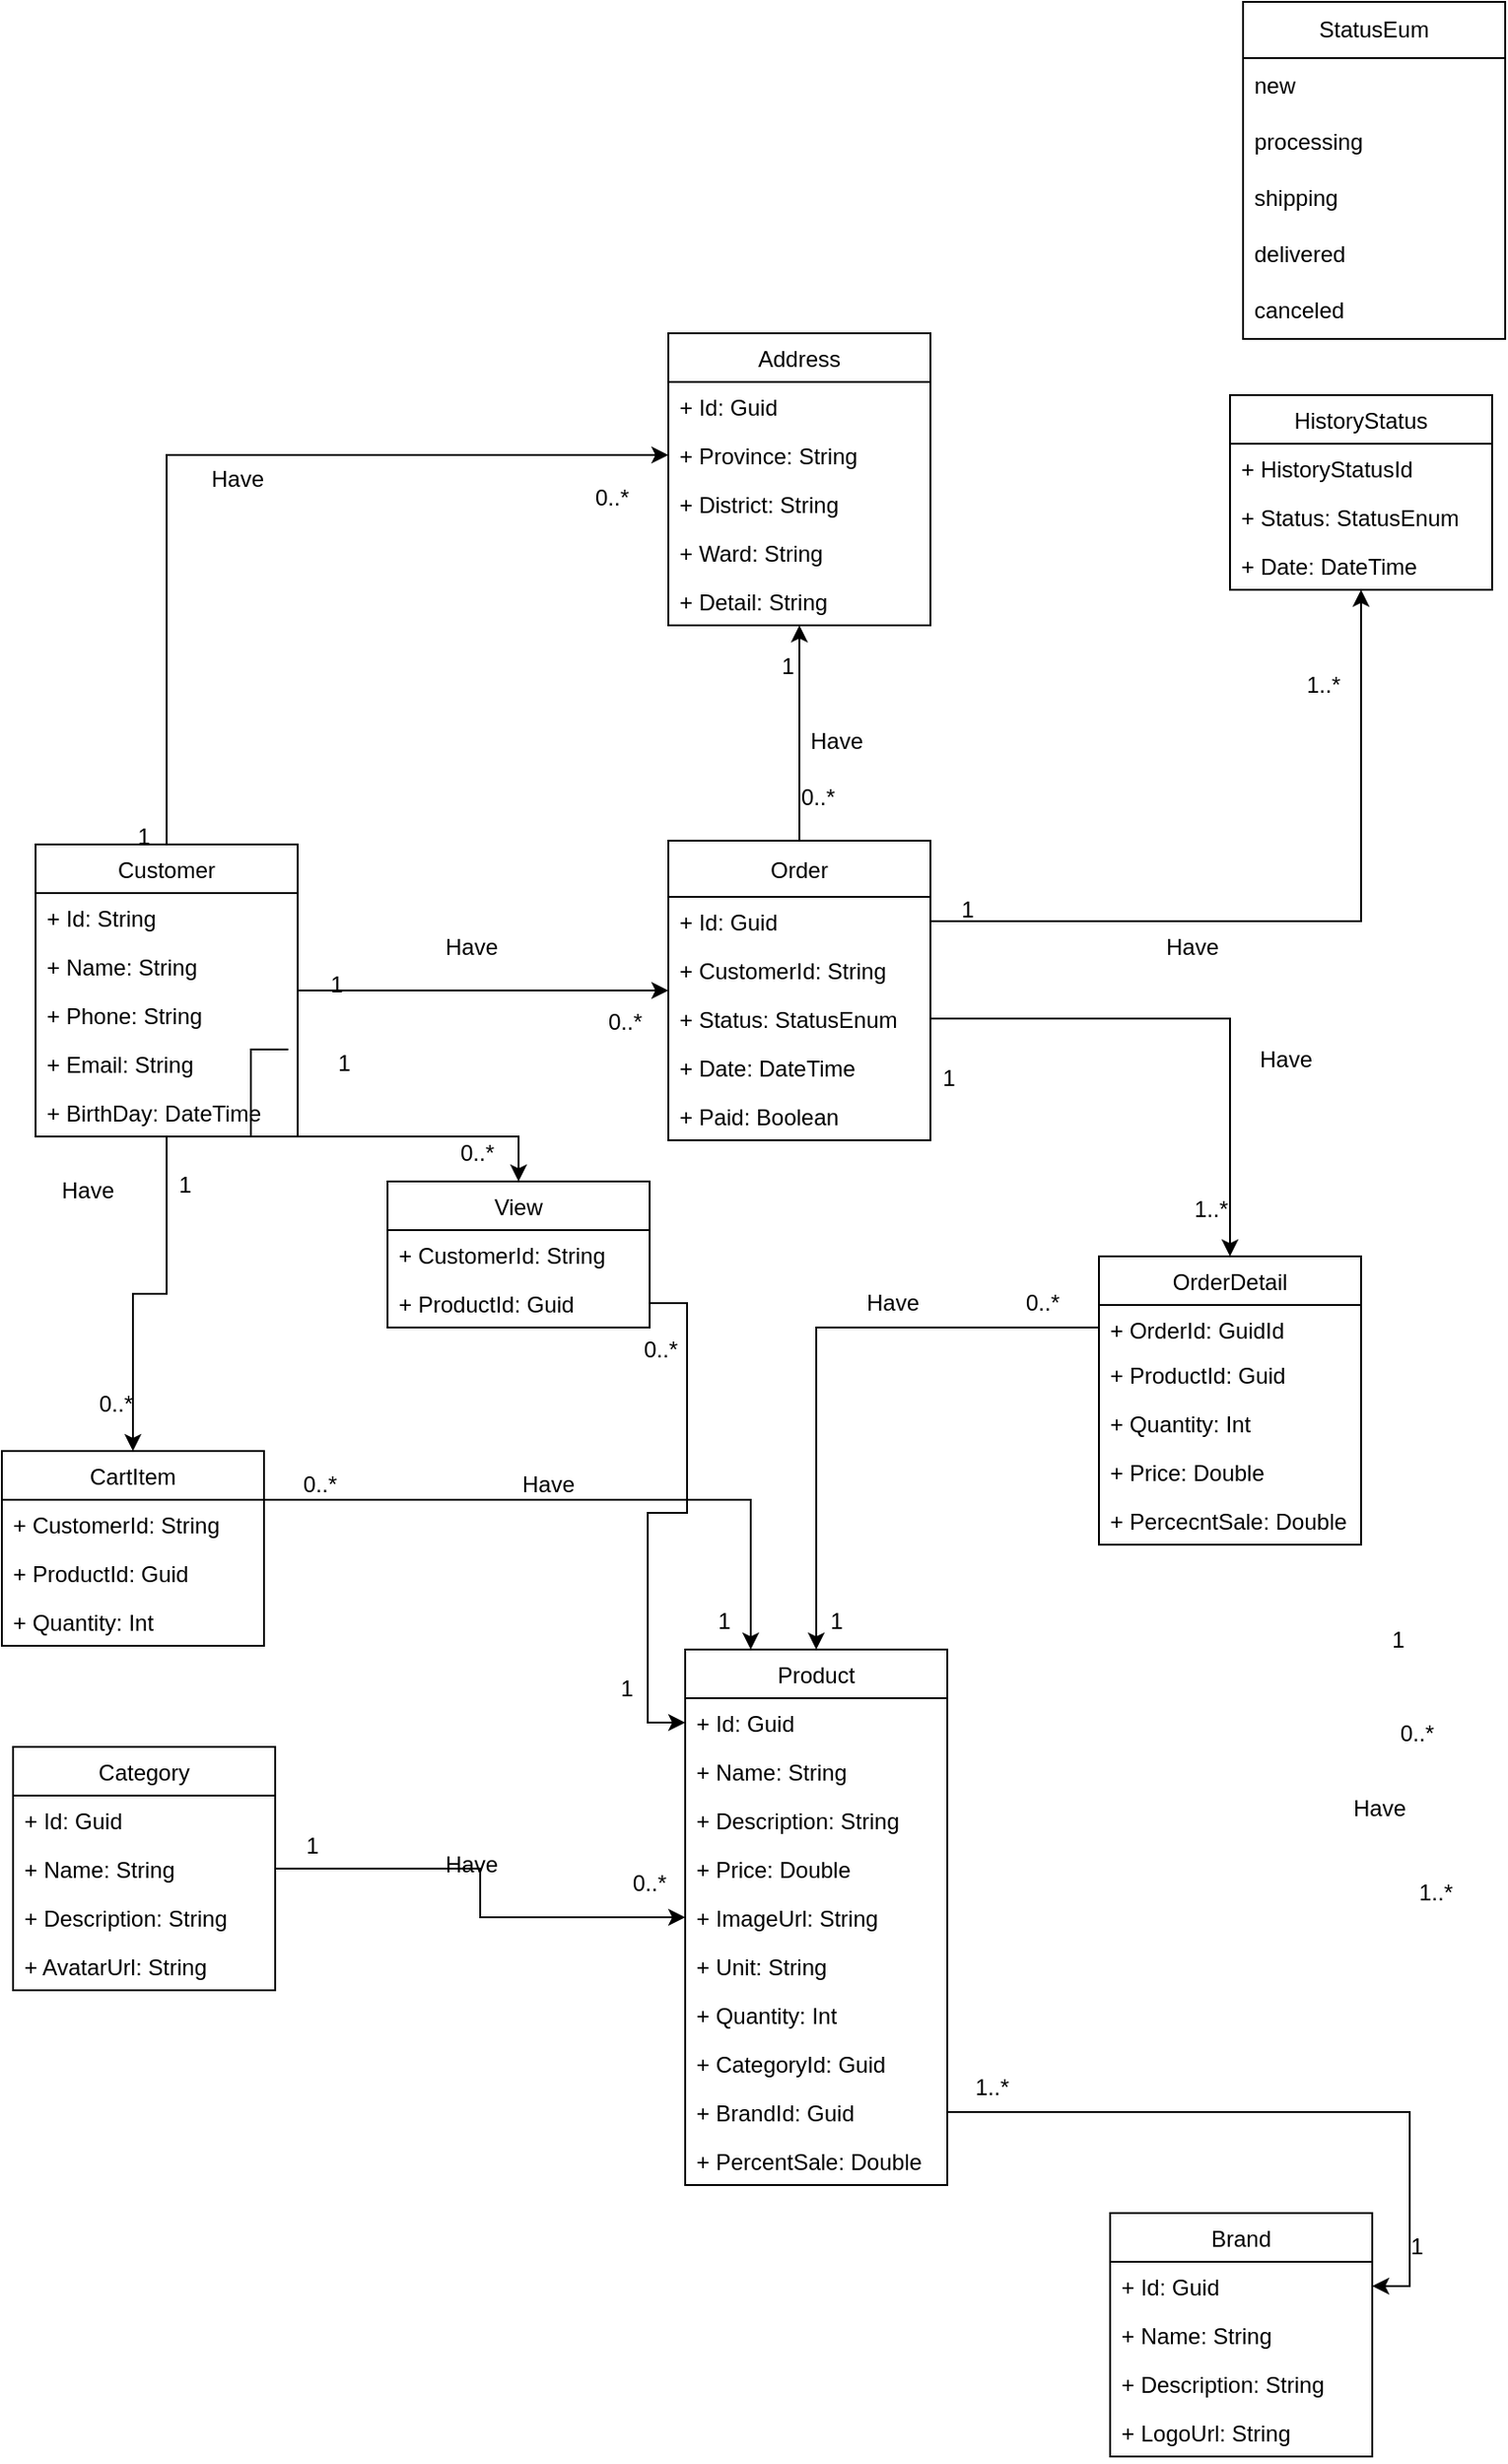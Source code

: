 <mxfile version="21.0.2" type="device"><diagram id="C5RBs43oDa-KdzZeNtuy" name="Page-1"><mxGraphModel dx="1290" dy="1718" grid="0" gridSize="10" guides="1" tooltips="1" connect="1" arrows="1" fold="1" page="1" pageScale="1" pageWidth="827" pageHeight="1169" math="0" shadow="0"><root><mxCell id="WIyWlLk6GJQsqaUBKTNV-0"/><mxCell id="WIyWlLk6GJQsqaUBKTNV-1" parent="WIyWlLk6GJQsqaUBKTNV-0"/><mxCell id="mDzmJwolwOswNW1QWuej-16" value="Category" style="swimlane;fontStyle=0;childLayout=stackLayout;horizontal=1;startSize=26;fillColor=none;horizontalStack=0;resizeParent=1;resizeParentMax=0;resizeLast=0;collapsible=1;marginBottom=0;" parent="WIyWlLk6GJQsqaUBKTNV-1" vertex="1"><mxGeometry x="30" y="522" width="140" height="130" as="geometry"/></mxCell><mxCell id="mDzmJwolwOswNW1QWuej-17" value="+ Id: Guid" style="text;strokeColor=none;fillColor=none;align=left;verticalAlign=top;spacingLeft=4;spacingRight=4;overflow=hidden;rotatable=0;points=[[0,0.5],[1,0.5]];portConstraint=eastwest;" parent="mDzmJwolwOswNW1QWuej-16" vertex="1"><mxGeometry y="26" width="140" height="26" as="geometry"/></mxCell><mxCell id="mDzmJwolwOswNW1QWuej-18" value="+ Name: String" style="text;strokeColor=none;fillColor=none;align=left;verticalAlign=top;spacingLeft=4;spacingRight=4;overflow=hidden;rotatable=0;points=[[0,0.5],[1,0.5]];portConstraint=eastwest;" parent="mDzmJwolwOswNW1QWuej-16" vertex="1"><mxGeometry y="52" width="140" height="26" as="geometry"/></mxCell><mxCell id="mDzmJwolwOswNW1QWuej-19" value="+ Description: String" style="text;strokeColor=none;fillColor=none;align=left;verticalAlign=top;spacingLeft=4;spacingRight=4;overflow=hidden;rotatable=0;points=[[0,0.5],[1,0.5]];portConstraint=eastwest;" parent="mDzmJwolwOswNW1QWuej-16" vertex="1"><mxGeometry y="78" width="140" height="26" as="geometry"/></mxCell><mxCell id="mDzmJwolwOswNW1QWuej-20" value="+ AvatarUrl: String" style="text;strokeColor=none;fillColor=none;align=left;verticalAlign=top;spacingLeft=4;spacingRight=4;overflow=hidden;rotatable=0;points=[[0,0.5],[1,0.5]];portConstraint=eastwest;" parent="mDzmJwolwOswNW1QWuej-16" vertex="1"><mxGeometry y="104" width="140" height="26" as="geometry"/></mxCell><mxCell id="mDzmJwolwOswNW1QWuej-94" style="edgeStyle=orthogonalEdgeStyle;rounded=0;orthogonalLoop=1;jettySize=auto;html=1;exitX=1;exitY=0.25;exitDx=0;exitDy=0;entryX=0.25;entryY=0;entryDx=0;entryDy=0;" parent="WIyWlLk6GJQsqaUBKTNV-1" source="mDzmJwolwOswNW1QWuej-21" target="mDzmJwolwOswNW1QWuej-0" edge="1"><mxGeometry relative="1" as="geometry"/></mxCell><mxCell id="mDzmJwolwOswNW1QWuej-21" value="CartItem" style="swimlane;fontStyle=0;childLayout=stackLayout;horizontal=1;startSize=26;fillColor=none;horizontalStack=0;resizeParent=1;resizeParentMax=0;resizeLast=0;collapsible=1;marginBottom=0;" parent="WIyWlLk6GJQsqaUBKTNV-1" vertex="1"><mxGeometry x="24" y="364" width="140" height="104" as="geometry"/></mxCell><mxCell id="mDzmJwolwOswNW1QWuej-23" value="+ CustomerId: String" style="text;strokeColor=none;fillColor=none;align=left;verticalAlign=top;spacingLeft=4;spacingRight=4;overflow=hidden;rotatable=0;points=[[0,0.5],[1,0.5]];portConstraint=eastwest;" parent="mDzmJwolwOswNW1QWuej-21" vertex="1"><mxGeometry y="26" width="140" height="26" as="geometry"/></mxCell><mxCell id="mDzmJwolwOswNW1QWuej-24" value="+ ProductId: Guid" style="text;strokeColor=none;fillColor=none;align=left;verticalAlign=top;spacingLeft=4;spacingRight=4;overflow=hidden;rotatable=0;points=[[0,0.5],[1,0.5]];portConstraint=eastwest;" parent="mDzmJwolwOswNW1QWuej-21" vertex="1"><mxGeometry y="52" width="140" height="26" as="geometry"/></mxCell><mxCell id="mDzmJwolwOswNW1QWuej-25" value="+ Quantity: Int" style="text;strokeColor=none;fillColor=none;align=left;verticalAlign=top;spacingLeft=4;spacingRight=4;overflow=hidden;rotatable=0;points=[[0,0.5],[1,0.5]];portConstraint=eastwest;" parent="mDzmJwolwOswNW1QWuej-21" vertex="1"><mxGeometry y="78" width="140" height="26" as="geometry"/></mxCell><mxCell id="mDzmJwolwOswNW1QWuej-26" value="Address" style="swimlane;fontStyle=0;childLayout=stackLayout;horizontal=1;startSize=26;fillColor=none;horizontalStack=0;resizeParent=1;resizeParentMax=0;resizeLast=0;collapsible=1;marginBottom=0;" parent="WIyWlLk6GJQsqaUBKTNV-1" vertex="1"><mxGeometry x="380" y="-233" width="140" height="156" as="geometry"/></mxCell><mxCell id="mDzmJwolwOswNW1QWuej-27" value="+ Id: Guid" style="text;strokeColor=none;fillColor=none;align=left;verticalAlign=top;spacingLeft=4;spacingRight=4;overflow=hidden;rotatable=0;points=[[0,0.5],[1,0.5]];portConstraint=eastwest;" parent="mDzmJwolwOswNW1QWuej-26" vertex="1"><mxGeometry y="26" width="140" height="26" as="geometry"/></mxCell><mxCell id="mDzmJwolwOswNW1QWuej-28" value="+ Province: String" style="text;strokeColor=none;fillColor=none;align=left;verticalAlign=top;spacingLeft=4;spacingRight=4;overflow=hidden;rotatable=0;points=[[0,0.5],[1,0.5]];portConstraint=eastwest;" parent="mDzmJwolwOswNW1QWuej-26" vertex="1"><mxGeometry y="52" width="140" height="26" as="geometry"/></mxCell><mxCell id="mDzmJwolwOswNW1QWuej-29" value="+ District: String" style="text;strokeColor=none;fillColor=none;align=left;verticalAlign=top;spacingLeft=4;spacingRight=4;overflow=hidden;rotatable=0;points=[[0,0.5],[1,0.5]];portConstraint=eastwest;" parent="mDzmJwolwOswNW1QWuej-26" vertex="1"><mxGeometry y="78" width="140" height="26" as="geometry"/></mxCell><mxCell id="mDzmJwolwOswNW1QWuej-30" value="+ Ward: String" style="text;strokeColor=none;fillColor=none;align=left;verticalAlign=top;spacingLeft=4;spacingRight=4;overflow=hidden;rotatable=0;points=[[0,0.5],[1,0.5]];portConstraint=eastwest;" parent="mDzmJwolwOswNW1QWuej-26" vertex="1"><mxGeometry y="104" width="140" height="26" as="geometry"/></mxCell><mxCell id="k-5oP7KKYX7GasBhULWU-1" value="+ Detail: String" style="text;strokeColor=none;fillColor=none;align=left;verticalAlign=top;spacingLeft=4;spacingRight=4;overflow=hidden;rotatable=0;points=[[0,0.5],[1,0.5]];portConstraint=eastwest;" parent="mDzmJwolwOswNW1QWuej-26" vertex="1"><mxGeometry y="130" width="140" height="26" as="geometry"/></mxCell><mxCell id="mDzmJwolwOswNW1QWuej-96" style="edgeStyle=orthogonalEdgeStyle;rounded=0;orthogonalLoop=1;jettySize=auto;html=1;exitX=0.5;exitY=0;exitDx=0;exitDy=0;" parent="WIyWlLk6GJQsqaUBKTNV-1" source="mDzmJwolwOswNW1QWuej-36" target="mDzmJwolwOswNW1QWuej-26" edge="1"><mxGeometry relative="1" as="geometry"/></mxCell><mxCell id="mDzmJwolwOswNW1QWuej-36" value="Order" style="swimlane;fontStyle=0;childLayout=stackLayout;horizontal=1;startSize=30;fillColor=none;horizontalStack=0;resizeParent=1;resizeParentMax=0;resizeLast=0;collapsible=1;marginBottom=0;" parent="WIyWlLk6GJQsqaUBKTNV-1" vertex="1"><mxGeometry x="380" y="38" width="140" height="160" as="geometry"/></mxCell><mxCell id="mDzmJwolwOswNW1QWuej-37" value="+ Id: Guid" style="text;strokeColor=none;fillColor=none;align=left;verticalAlign=top;spacingLeft=4;spacingRight=4;overflow=hidden;rotatable=0;points=[[0,0.5],[1,0.5]];portConstraint=eastwest;" parent="mDzmJwolwOswNW1QWuej-36" vertex="1"><mxGeometry y="30" width="140" height="26" as="geometry"/></mxCell><mxCell id="mDzmJwolwOswNW1QWuej-38" value="+ CustomerId: String" style="text;strokeColor=none;fillColor=none;align=left;verticalAlign=top;spacingLeft=4;spacingRight=4;overflow=hidden;rotatable=0;points=[[0,0.5],[1,0.5]];portConstraint=eastwest;" parent="mDzmJwolwOswNW1QWuej-36" vertex="1"><mxGeometry y="56" width="140" height="26" as="geometry"/></mxCell><mxCell id="mDzmJwolwOswNW1QWuej-39" value="+ Status: StatusEnum" style="text;strokeColor=none;fillColor=none;align=left;verticalAlign=top;spacingLeft=4;spacingRight=4;overflow=hidden;rotatable=0;points=[[0,0.5],[1,0.5]];portConstraint=eastwest;" parent="mDzmJwolwOswNW1QWuej-36" vertex="1"><mxGeometry y="82" width="140" height="26" as="geometry"/></mxCell><mxCell id="mDzmJwolwOswNW1QWuej-40" value="+ Date: DateTime" style="text;strokeColor=none;fillColor=none;align=left;verticalAlign=top;spacingLeft=4;spacingRight=4;overflow=hidden;rotatable=0;points=[[0,0.5],[1,0.5]];portConstraint=eastwest;" parent="mDzmJwolwOswNW1QWuej-36" vertex="1"><mxGeometry y="108" width="140" height="26" as="geometry"/></mxCell><mxCell id="k-5oP7KKYX7GasBhULWU-15" value="+ Paid: Boolean" style="text;strokeColor=none;fillColor=none;align=left;verticalAlign=top;spacingLeft=4;spacingRight=4;overflow=hidden;rotatable=0;points=[[0,0.5],[1,0.5]];portConstraint=eastwest;" parent="mDzmJwolwOswNW1QWuej-36" vertex="1"><mxGeometry y="134" width="140" height="26" as="geometry"/></mxCell><mxCell id="mDzmJwolwOswNW1QWuej-41" value="OrderDetail" style="swimlane;fontStyle=0;childLayout=stackLayout;horizontal=1;startSize=26;fillColor=none;horizontalStack=0;resizeParent=1;resizeParentMax=0;resizeLast=0;collapsible=1;marginBottom=0;" parent="WIyWlLk6GJQsqaUBKTNV-1" vertex="1"><mxGeometry x="610" y="260" width="140" height="154" as="geometry"/></mxCell><mxCell id="mDzmJwolwOswNW1QWuej-42" value="+ OrderId: GuidId" style="text;strokeColor=none;fillColor=none;align=left;verticalAlign=top;spacingLeft=4;spacingRight=4;overflow=hidden;rotatable=0;points=[[0,0.5],[1,0.5]];portConstraint=eastwest;" parent="mDzmJwolwOswNW1QWuej-41" vertex="1"><mxGeometry y="26" width="140" height="24" as="geometry"/></mxCell><mxCell id="mDzmJwolwOswNW1QWuej-43" value="+ ProductId: Guid" style="text;strokeColor=none;fillColor=none;align=left;verticalAlign=top;spacingLeft=4;spacingRight=4;overflow=hidden;rotatable=0;points=[[0,0.5],[1,0.5]];portConstraint=eastwest;" parent="mDzmJwolwOswNW1QWuej-41" vertex="1"><mxGeometry y="50" width="140" height="26" as="geometry"/></mxCell><mxCell id="mDzmJwolwOswNW1QWuej-44" value="+ Quantity: Int" style="text;strokeColor=none;fillColor=none;align=left;verticalAlign=top;spacingLeft=4;spacingRight=4;overflow=hidden;rotatable=0;points=[[0,0.5],[1,0.5]];portConstraint=eastwest;" parent="mDzmJwolwOswNW1QWuej-41" vertex="1"><mxGeometry y="76" width="140" height="26" as="geometry"/></mxCell><mxCell id="mDzmJwolwOswNW1QWuej-45" value="+ Price: Double" style="text;strokeColor=none;fillColor=none;align=left;verticalAlign=top;spacingLeft=4;spacingRight=4;overflow=hidden;rotatable=0;points=[[0,0.5],[1,0.5]];portConstraint=eastwest;" parent="mDzmJwolwOswNW1QWuej-41" vertex="1"><mxGeometry y="102" width="140" height="26" as="geometry"/></mxCell><mxCell id="qrwldXHXab-Jfri_0_U7-14" value="+ PercecntSale: Double" style="text;strokeColor=none;fillColor=none;align=left;verticalAlign=top;spacingLeft=4;spacingRight=4;overflow=hidden;rotatable=0;points=[[0,0.5],[1,0.5]];portConstraint=eastwest;" parent="mDzmJwolwOswNW1QWuej-41" vertex="1"><mxGeometry y="128" width="140" height="26" as="geometry"/></mxCell><mxCell id="mDzmJwolwOswNW1QWuej-46" value="HistoryStatus" style="swimlane;fontStyle=0;childLayout=stackLayout;horizontal=1;startSize=26;fillColor=none;horizontalStack=0;resizeParent=1;resizeParentMax=0;resizeLast=0;collapsible=1;marginBottom=0;" parent="WIyWlLk6GJQsqaUBKTNV-1" vertex="1"><mxGeometry x="680" y="-200" width="140" height="104" as="geometry"/></mxCell><mxCell id="mDzmJwolwOswNW1QWuej-47" value="+ HistoryStatusId" style="text;strokeColor=none;fillColor=none;align=left;verticalAlign=top;spacingLeft=4;spacingRight=4;overflow=hidden;rotatable=0;points=[[0,0.5],[1,0.5]];portConstraint=eastwest;" parent="mDzmJwolwOswNW1QWuej-46" vertex="1"><mxGeometry y="26" width="140" height="26" as="geometry"/></mxCell><mxCell id="mDzmJwolwOswNW1QWuej-48" value="+ Status: StatusEnum" style="text;strokeColor=none;fillColor=none;align=left;verticalAlign=top;spacingLeft=4;spacingRight=4;overflow=hidden;rotatable=0;points=[[0,0.5],[1,0.5]];portConstraint=eastwest;" parent="mDzmJwolwOswNW1QWuej-46" vertex="1"><mxGeometry y="52" width="140" height="26" as="geometry"/></mxCell><mxCell id="mDzmJwolwOswNW1QWuej-49" value="+ Date: DateTime" style="text;strokeColor=none;fillColor=none;align=left;verticalAlign=top;spacingLeft=4;spacingRight=4;overflow=hidden;rotatable=0;points=[[0,0.5],[1,0.5]];portConstraint=eastwest;" parent="mDzmJwolwOswNW1QWuej-46" vertex="1"><mxGeometry y="78" width="140" height="26" as="geometry"/></mxCell><mxCell id="mDzmJwolwOswNW1QWuej-61" value="0..*" style="text;html=1;strokeColor=none;fillColor=none;align=center;verticalAlign=middle;whiteSpace=wrap;rounded=0;" parent="WIyWlLk6GJQsqaUBKTNV-1" vertex="1"><mxGeometry x="164" y="367" width="60" height="30" as="geometry"/></mxCell><mxCell id="mDzmJwolwOswNW1QWuej-62" value="1..*" style="text;html=1;strokeColor=none;fillColor=none;align=center;verticalAlign=middle;whiteSpace=wrap;rounded=0;" parent="WIyWlLk6GJQsqaUBKTNV-1" vertex="1"><mxGeometry x="760" y="585" width="60" height="30" as="geometry"/></mxCell><mxCell id="mDzmJwolwOswNW1QWuej-65" value="" style="group" parent="WIyWlLk6GJQsqaUBKTNV-1" vertex="1" connectable="0"><mxGeometry x="170" y="100" width="220" height="50" as="geometry"/></mxCell><mxCell id="mDzmJwolwOswNW1QWuej-63" value="1" style="text;html=1;strokeColor=none;fillColor=none;align=center;verticalAlign=middle;whiteSpace=wrap;rounded=0;" parent="mDzmJwolwOswNW1QWuej-65" vertex="1"><mxGeometry width="66" height="30" as="geometry"/></mxCell><mxCell id="mDzmJwolwOswNW1QWuej-64" value="0..*" style="text;html=1;strokeColor=none;fillColor=none;align=center;verticalAlign=middle;whiteSpace=wrap;rounded=0;" parent="mDzmJwolwOswNW1QWuej-65" vertex="1"><mxGeometry x="154" y="20" width="66" height="30" as="geometry"/></mxCell><mxCell id="mDzmJwolwOswNW1QWuej-80" value="" style="group" parent="WIyWlLk6GJQsqaUBKTNV-1" vertex="1" connectable="0"><mxGeometry x="500" y="150" width="200" height="100" as="geometry"/></mxCell><mxCell id="mDzmJwolwOswNW1QWuej-78" value="" style="group" parent="mDzmJwolwOswNW1QWuej-80" vertex="1" connectable="0"><mxGeometry x="140" y="70" width="60" height="30" as="geometry"/></mxCell><mxCell id="mDzmJwolwOswNW1QWuej-77" value="1..*" style="text;html=1;strokeColor=none;fillColor=none;align=center;verticalAlign=middle;whiteSpace=wrap;rounded=0;" parent="mDzmJwolwOswNW1QWuej-78" vertex="1"><mxGeometry width="60" height="30" as="geometry"/></mxCell><mxCell id="mDzmJwolwOswNW1QWuej-76" style="edgeStyle=orthogonalEdgeStyle;rounded=0;orthogonalLoop=1;jettySize=auto;html=1;exitX=1;exitY=0.5;exitDx=0;exitDy=0;" parent="mDzmJwolwOswNW1QWuej-80" source="mDzmJwolwOswNW1QWuej-39" target="mDzmJwolwOswNW1QWuej-41" edge="1"><mxGeometry relative="1" as="geometry"/></mxCell><mxCell id="mDzmJwolwOswNW1QWuej-79" value="1" style="text;html=1;strokeColor=none;fillColor=none;align=center;verticalAlign=middle;whiteSpace=wrap;rounded=0;" parent="mDzmJwolwOswNW1QWuej-80" vertex="1"><mxGeometry width="60" height="30" as="geometry"/></mxCell><mxCell id="mDzmJwolwOswNW1QWuej-84" value="" style="group" parent="WIyWlLk6GJQsqaUBKTNV-1" vertex="1" connectable="0"><mxGeometry x="48" y="199" width="111" height="163" as="geometry"/></mxCell><mxCell id="mDzmJwolwOswNW1QWuej-82" value="1" style="text;html=1;strokeColor=none;fillColor=none;align=center;verticalAlign=middle;whiteSpace=wrap;rounded=0;" parent="mDzmJwolwOswNW1QWuej-84" vertex="1"><mxGeometry x="37" width="74" height="45.278" as="geometry"/></mxCell><mxCell id="mDzmJwolwOswNW1QWuej-83" value="0..*" style="text;html=1;strokeColor=none;fillColor=none;align=center;verticalAlign=middle;whiteSpace=wrap;rounded=0;" parent="mDzmJwolwOswNW1QWuej-84" vertex="1"><mxGeometry y="117.722" width="74" height="45.278" as="geometry"/></mxCell><mxCell id="mDzmJwolwOswNW1QWuej-100" value="0..*" style="text;html=1;strokeColor=none;fillColor=none;align=center;verticalAlign=middle;whiteSpace=wrap;rounded=0;" parent="WIyWlLk6GJQsqaUBKTNV-1" vertex="1"><mxGeometry x="750" y="500" width="60" height="30" as="geometry"/></mxCell><mxCell id="mDzmJwolwOswNW1QWuej-104" value="1" style="text;html=1;strokeColor=none;fillColor=none;align=center;verticalAlign=middle;whiteSpace=wrap;rounded=0;" parent="WIyWlLk6GJQsqaUBKTNV-1" vertex="1"><mxGeometry x="380" y="440" width="60" height="30" as="geometry"/></mxCell><mxCell id="mDzmJwolwOswNW1QWuej-106" value="0..*" style="text;html=1;strokeColor=none;fillColor=none;align=center;verticalAlign=middle;whiteSpace=wrap;rounded=0;" parent="WIyWlLk6GJQsqaUBKTNV-1" vertex="1"><mxGeometry x="320" y="-160" width="60" height="30" as="geometry"/></mxCell><mxCell id="mDzmJwolwOswNW1QWuej-109" value="" style="group" parent="WIyWlLk6GJQsqaUBKTNV-1" vertex="1" connectable="0"><mxGeometry x="70" y="-147" width="310" height="343" as="geometry"/></mxCell><mxCell id="mDzmJwolwOswNW1QWuej-105" value="1" style="text;html=1;strokeColor=none;fillColor=none;align=center;verticalAlign=middle;whiteSpace=wrap;rounded=0;" parent="mDzmJwolwOswNW1QWuej-109" vertex="1"><mxGeometry y="168" width="60" height="30" as="geometry"/></mxCell><mxCell id="mDzmJwolwOswNW1QWuej-31" value="Customer" style="swimlane;fontStyle=0;childLayout=stackLayout;horizontal=1;startSize=26;fillColor=none;horizontalStack=0;resizeParent=1;resizeParentMax=0;resizeLast=0;collapsible=1;marginBottom=0;" parent="mDzmJwolwOswNW1QWuej-109" vertex="1"><mxGeometry x="-28" y="187" width="140" height="156" as="geometry"/></mxCell><mxCell id="k-5oP7KKYX7GasBhULWU-0" value="+ Id: String" style="text;strokeColor=none;fillColor=none;align=left;verticalAlign=top;spacingLeft=4;spacingRight=4;overflow=hidden;rotatable=0;points=[[0,0.5],[1,0.5]];portConstraint=eastwest;" parent="mDzmJwolwOswNW1QWuej-31" vertex="1"><mxGeometry y="26" width="140" height="26" as="geometry"/></mxCell><mxCell id="mDzmJwolwOswNW1QWuej-32" value="+ Name: String" style="text;strokeColor=none;fillColor=none;align=left;verticalAlign=top;spacingLeft=4;spacingRight=4;overflow=hidden;rotatable=0;points=[[0,0.5],[1,0.5]];portConstraint=eastwest;" parent="mDzmJwolwOswNW1QWuej-31" vertex="1"><mxGeometry y="52" width="140" height="26" as="geometry"/></mxCell><mxCell id="mDzmJwolwOswNW1QWuej-33" value="+ Phone: String" style="text;strokeColor=none;fillColor=none;align=left;verticalAlign=top;spacingLeft=4;spacingRight=4;overflow=hidden;rotatable=0;points=[[0,0.5],[1,0.5]];portConstraint=eastwest;" parent="mDzmJwolwOswNW1QWuej-31" vertex="1"><mxGeometry y="78" width="140" height="26" as="geometry"/></mxCell><mxCell id="mDzmJwolwOswNW1QWuej-34" value="+ Email: String" style="text;strokeColor=none;fillColor=none;align=left;verticalAlign=top;spacingLeft=4;spacingRight=4;overflow=hidden;rotatable=0;points=[[0,0.5],[1,0.5]];portConstraint=eastwest;" parent="mDzmJwolwOswNW1QWuej-31" vertex="1"><mxGeometry y="104" width="140" height="26" as="geometry"/></mxCell><mxCell id="mDzmJwolwOswNW1QWuej-35" value="+ BirthDay: DateTime" style="text;strokeColor=none;fillColor=none;align=left;verticalAlign=top;spacingLeft=4;spacingRight=4;overflow=hidden;rotatable=0;points=[[0,0.5],[1,0.5]];portConstraint=eastwest;" parent="mDzmJwolwOswNW1QWuej-31" vertex="1"><mxGeometry y="130" width="140" height="26" as="geometry"/></mxCell><mxCell id="Qe8w1VolT2GmPhQDjjeO-1" value="1" style="text;html=1;strokeColor=none;fillColor=none;align=center;verticalAlign=middle;whiteSpace=wrap;rounded=0;" parent="mDzmJwolwOswNW1QWuej-109" vertex="1"><mxGeometry x="107" y="289" width="60" height="30" as="geometry"/></mxCell><mxCell id="mDzmJwolwOswNW1QWuej-110" value="1" style="text;html=1;strokeColor=none;fillColor=none;align=center;verticalAlign=middle;whiteSpace=wrap;rounded=0;" parent="WIyWlLk6GJQsqaUBKTNV-1" vertex="1"><mxGeometry x="414" y="-70" width="60" height="30" as="geometry"/></mxCell><mxCell id="mDzmJwolwOswNW1QWuej-111" value="0..*" style="text;html=1;strokeColor=none;fillColor=none;align=center;verticalAlign=middle;whiteSpace=wrap;rounded=0;" parent="WIyWlLk6GJQsqaUBKTNV-1" vertex="1"><mxGeometry x="430" width="60" height="30" as="geometry"/></mxCell><mxCell id="mDzmJwolwOswNW1QWuej-112" value="1" style="text;html=1;strokeColor=none;fillColor=none;align=center;verticalAlign=middle;whiteSpace=wrap;rounded=0;" parent="WIyWlLk6GJQsqaUBKTNV-1" vertex="1"><mxGeometry x="740" y="450" width="60" height="30" as="geometry"/></mxCell><mxCell id="mDzmJwolwOswNW1QWuej-117" value="" style="group" parent="WIyWlLk6GJQsqaUBKTNV-1" vertex="1" connectable="0"><mxGeometry x="510" y="-60" width="250" height="150" as="geometry"/></mxCell><mxCell id="mDzmJwolwOswNW1QWuej-97" style="edgeStyle=orthogonalEdgeStyle;rounded=0;orthogonalLoop=1;jettySize=auto;html=1;exitX=1;exitY=0.5;exitDx=0;exitDy=0;" parent="mDzmJwolwOswNW1QWuej-117" source="mDzmJwolwOswNW1QWuej-37" target="mDzmJwolwOswNW1QWuej-46" edge="1"><mxGeometry relative="1" as="geometry"/></mxCell><mxCell id="mDzmJwolwOswNW1QWuej-98" value="1" style="text;html=1;strokeColor=none;fillColor=none;align=center;verticalAlign=middle;whiteSpace=wrap;rounded=0;" parent="mDzmJwolwOswNW1QWuej-117" vertex="1"><mxGeometry y="120" width="60" height="30" as="geometry"/></mxCell><mxCell id="mDzmJwolwOswNW1QWuej-113" value="1..*" style="text;html=1;strokeColor=none;fillColor=none;align=center;verticalAlign=middle;whiteSpace=wrap;rounded=0;" parent="mDzmJwolwOswNW1QWuej-117" vertex="1"><mxGeometry x="190" width="60" height="30" as="geometry"/></mxCell><mxCell id="mDzmJwolwOswNW1QWuej-121" value="Have" style="text;html=1;strokeColor=none;fillColor=none;align=center;verticalAlign=middle;whiteSpace=wrap;rounded=0;" parent="WIyWlLk6GJQsqaUBKTNV-1" vertex="1"><mxGeometry x="245" y="80" width="60" height="30" as="geometry"/></mxCell><mxCell id="mDzmJwolwOswNW1QWuej-122" value="Have" style="text;html=1;strokeColor=none;fillColor=none;align=center;verticalAlign=middle;whiteSpace=wrap;rounded=0;" parent="WIyWlLk6GJQsqaUBKTNV-1" vertex="1"><mxGeometry x="730" y="540" width="60" height="30" as="geometry"/></mxCell><mxCell id="mDzmJwolwOswNW1QWuej-123" value="Have" style="text;html=1;strokeColor=none;fillColor=none;align=center;verticalAlign=middle;whiteSpace=wrap;rounded=0;" parent="WIyWlLk6GJQsqaUBKTNV-1" vertex="1"><mxGeometry x="40" y="210" width="60" height="30" as="geometry"/></mxCell><mxCell id="mDzmJwolwOswNW1QWuej-124" value="Have" style="text;html=1;strokeColor=none;fillColor=none;align=center;verticalAlign=middle;whiteSpace=wrap;rounded=0;" parent="WIyWlLk6GJQsqaUBKTNV-1" vertex="1"><mxGeometry x="120" y="-170" width="60" height="30" as="geometry"/></mxCell><mxCell id="mDzmJwolwOswNW1QWuej-125" value="Have" style="text;html=1;strokeColor=none;fillColor=none;align=center;verticalAlign=middle;whiteSpace=wrap;rounded=0;" parent="WIyWlLk6GJQsqaUBKTNV-1" vertex="1"><mxGeometry x="630" y="80" width="60" height="30" as="geometry"/></mxCell><mxCell id="mDzmJwolwOswNW1QWuej-126" value="Have" style="text;html=1;strokeColor=none;fillColor=none;align=center;verticalAlign=middle;whiteSpace=wrap;rounded=0;" parent="WIyWlLk6GJQsqaUBKTNV-1" vertex="1"><mxGeometry x="440" y="-30" width="60" height="30" as="geometry"/></mxCell><mxCell id="mDzmJwolwOswNW1QWuej-127" value="Have" style="text;html=1;strokeColor=none;fillColor=none;align=center;verticalAlign=middle;whiteSpace=wrap;rounded=0;" parent="WIyWlLk6GJQsqaUBKTNV-1" vertex="1"><mxGeometry x="680" y="140" width="60" height="30" as="geometry"/></mxCell><mxCell id="mDzmJwolwOswNW1QWuej-129" value="Have" style="text;html=1;strokeColor=none;fillColor=none;align=center;verticalAlign=middle;whiteSpace=wrap;rounded=0;" parent="WIyWlLk6GJQsqaUBKTNV-1" vertex="1"><mxGeometry x="286" y="367" width="60" height="30" as="geometry"/></mxCell><mxCell id="mDzmJwolwOswNW1QWuej-128" value="Have" style="text;html=1;strokeColor=none;fillColor=none;align=center;verticalAlign=middle;whiteSpace=wrap;rounded=0;" parent="WIyWlLk6GJQsqaUBKTNV-1" vertex="1"><mxGeometry x="470" y="270" width="60" height="30" as="geometry"/></mxCell><mxCell id="mDzmJwolwOswNW1QWuej-137" value="" style="group" parent="WIyWlLk6GJQsqaUBKTNV-1" vertex="1" connectable="0"><mxGeometry x="440" y="270" width="170" height="382" as="geometry"/></mxCell><mxCell id="mDzmJwolwOswNW1QWuej-119" value="0..*" style="text;html=1;strokeColor=none;fillColor=none;align=center;verticalAlign=middle;whiteSpace=wrap;rounded=0;" parent="mDzmJwolwOswNW1QWuej-137" vertex="1"><mxGeometry x="110" width="60" height="30" as="geometry"/></mxCell><mxCell id="mDzmJwolwOswNW1QWuej-136" value="1" style="text;html=1;strokeColor=none;fillColor=none;align=center;verticalAlign=middle;whiteSpace=wrap;rounded=0;" parent="mDzmJwolwOswNW1QWuej-137" vertex="1"><mxGeometry y="170" width="60" height="30" as="geometry"/></mxCell><mxCell id="mDzmJwolwOswNW1QWuej-0" value="Product" style="swimlane;fontStyle=0;childLayout=stackLayout;horizontal=1;startSize=26;fillColor=none;horizontalStack=0;resizeParent=1;resizeParentMax=0;resizeLast=0;collapsible=1;marginBottom=0;" parent="mDzmJwolwOswNW1QWuej-137" vertex="1"><mxGeometry x="-51" y="200" width="140" height="286" as="geometry"/></mxCell><mxCell id="mDzmJwolwOswNW1QWuej-2" value="+ Id: Guid" style="text;strokeColor=none;fillColor=none;align=left;verticalAlign=top;spacingLeft=4;spacingRight=4;overflow=hidden;rotatable=0;points=[[0,0.5],[1,0.5]];portConstraint=eastwest;" parent="mDzmJwolwOswNW1QWuej-0" vertex="1"><mxGeometry y="26" width="140" height="26" as="geometry"/></mxCell><mxCell id="mDzmJwolwOswNW1QWuej-13" value="+ Name: String" style="text;strokeColor=none;fillColor=none;align=left;verticalAlign=top;spacingLeft=4;spacingRight=4;overflow=hidden;rotatable=0;points=[[0,0.5],[1,0.5]];portConstraint=eastwest;" parent="mDzmJwolwOswNW1QWuej-0" vertex="1"><mxGeometry y="52" width="140" height="26" as="geometry"/></mxCell><mxCell id="mDzmJwolwOswNW1QWuej-14" value="+ Description: String" style="text;strokeColor=none;fillColor=none;align=left;verticalAlign=top;spacingLeft=4;spacingRight=4;overflow=hidden;rotatable=0;points=[[0,0.5],[1,0.5]];portConstraint=eastwest;" parent="mDzmJwolwOswNW1QWuej-0" vertex="1"><mxGeometry y="78" width="140" height="26" as="geometry"/></mxCell><mxCell id="k-5oP7KKYX7GasBhULWU-3" value="+ Price: Double" style="text;strokeColor=none;fillColor=none;align=left;verticalAlign=top;spacingLeft=4;spacingRight=4;overflow=hidden;rotatable=0;points=[[0,0.5],[1,0.5]];portConstraint=eastwest;" parent="mDzmJwolwOswNW1QWuej-0" vertex="1"><mxGeometry y="104" width="140" height="26" as="geometry"/></mxCell><mxCell id="mDzmJwolwOswNW1QWuej-15" value="+ ImageUrl: String" style="text;strokeColor=none;fillColor=none;align=left;verticalAlign=top;spacingLeft=4;spacingRight=4;overflow=hidden;rotatable=0;points=[[0,0.5],[1,0.5]];portConstraint=eastwest;" parent="mDzmJwolwOswNW1QWuej-0" vertex="1"><mxGeometry y="130" width="140" height="26" as="geometry"/></mxCell><mxCell id="k-5oP7KKYX7GasBhULWU-5" value="+ Unit: String" style="text;strokeColor=none;fillColor=none;align=left;verticalAlign=top;spacingLeft=4;spacingRight=4;overflow=hidden;rotatable=0;points=[[0,0.5],[1,0.5]];portConstraint=eastwest;" parent="mDzmJwolwOswNW1QWuej-0" vertex="1"><mxGeometry y="156" width="140" height="26" as="geometry"/></mxCell><mxCell id="k-5oP7KKYX7GasBhULWU-4" value="+ Quantity: Int" style="text;strokeColor=none;fillColor=none;align=left;verticalAlign=top;spacingLeft=4;spacingRight=4;overflow=hidden;rotatable=0;points=[[0,0.5],[1,0.5]];portConstraint=eastwest;" parent="mDzmJwolwOswNW1QWuej-0" vertex="1"><mxGeometry y="182" width="140" height="26" as="geometry"/></mxCell><mxCell id="k-5oP7KKYX7GasBhULWU-2" value="+ CategoryId: Guid" style="text;strokeColor=none;fillColor=none;align=left;verticalAlign=top;spacingLeft=4;spacingRight=4;overflow=hidden;rotatable=0;points=[[0,0.5],[1,0.5]];portConstraint=eastwest;" parent="mDzmJwolwOswNW1QWuej-0" vertex="1"><mxGeometry y="208" width="140" height="26" as="geometry"/></mxCell><mxCell id="qrwldXHXab-Jfri_0_U7-6" value="+ BrandId: Guid" style="text;strokeColor=none;fillColor=none;align=left;verticalAlign=top;spacingLeft=4;spacingRight=4;overflow=hidden;rotatable=0;points=[[0,0.5],[1,0.5]];portConstraint=eastwest;" parent="mDzmJwolwOswNW1QWuej-0" vertex="1"><mxGeometry y="234" width="140" height="26" as="geometry"/></mxCell><mxCell id="qrwldXHXab-Jfri_0_U7-13" value="+ PercentSale: Double" style="text;strokeColor=none;fillColor=none;align=left;verticalAlign=top;spacingLeft=4;spacingRight=4;overflow=hidden;rotatable=0;points=[[0,0.5],[1,0.5]];portConstraint=eastwest;" parent="mDzmJwolwOswNW1QWuej-0" vertex="1"><mxGeometry y="260" width="140" height="26" as="geometry"/></mxCell><mxCell id="k-5oP7KKYX7GasBhULWU-7" value="" style="group" parent="WIyWlLk6GJQsqaUBKTNV-1" vertex="1" connectable="0"><mxGeometry x="160" y="559.5" width="240" height="50" as="geometry"/></mxCell><mxCell id="mDzmJwolwOswNW1QWuej-130" value="Have" style="text;html=1;strokeColor=none;fillColor=none;align=center;verticalAlign=middle;whiteSpace=wrap;rounded=0;" parent="k-5oP7KKYX7GasBhULWU-7" vertex="1"><mxGeometry x="85" y="10.5" width="60" height="30" as="geometry"/></mxCell><mxCell id="mDzmJwolwOswNW1QWuej-99" value="1" style="text;html=1;strokeColor=none;fillColor=none;align=center;verticalAlign=middle;whiteSpace=wrap;rounded=0;" parent="k-5oP7KKYX7GasBhULWU-7" vertex="1"><mxGeometry width="60" height="30" as="geometry"/></mxCell><mxCell id="mDzmJwolwOswNW1QWuej-131" value="0..*" style="text;html=1;strokeColor=none;fillColor=none;align=center;verticalAlign=middle;whiteSpace=wrap;rounded=0;" parent="k-5oP7KKYX7GasBhULWU-7" vertex="1"><mxGeometry x="180" y="20" width="60" height="30" as="geometry"/></mxCell><mxCell id="mDzmJwolwOswNW1QWuej-58" style="edgeStyle=orthogonalEdgeStyle;rounded=0;orthogonalLoop=1;jettySize=auto;html=1;" parent="WIyWlLk6GJQsqaUBKTNV-1" source="mDzmJwolwOswNW1QWuej-31" target="mDzmJwolwOswNW1QWuej-36" edge="1"><mxGeometry relative="1" as="geometry"><mxPoint x="269" y="99" as="sourcePoint"/></mxGeometry></mxCell><mxCell id="mDzmJwolwOswNW1QWuej-81" style="edgeStyle=orthogonalEdgeStyle;rounded=0;orthogonalLoop=1;jettySize=auto;html=1;" parent="WIyWlLk6GJQsqaUBKTNV-1" source="mDzmJwolwOswNW1QWuej-31" target="mDzmJwolwOswNW1QWuej-21" edge="1"><mxGeometry relative="1" as="geometry"/></mxCell><mxCell id="mDzmJwolwOswNW1QWuej-95" style="edgeStyle=orthogonalEdgeStyle;rounded=0;orthogonalLoop=1;jettySize=auto;html=1;exitX=0.5;exitY=0;exitDx=0;exitDy=0;entryX=0;entryY=0.5;entryDx=0;entryDy=0;" parent="WIyWlLk6GJQsqaUBKTNV-1" source="mDzmJwolwOswNW1QWuej-31" target="mDzmJwolwOswNW1QWuej-28" edge="1"><mxGeometry relative="1" as="geometry"/></mxCell><mxCell id="mDzmJwolwOswNW1QWuej-93" style="edgeStyle=orthogonalEdgeStyle;rounded=0;orthogonalLoop=1;jettySize=auto;html=1;exitX=0;exitY=0.5;exitDx=0;exitDy=0;" parent="WIyWlLk6GJQsqaUBKTNV-1" source="mDzmJwolwOswNW1QWuej-42" target="mDzmJwolwOswNW1QWuej-0" edge="1"><mxGeometry relative="1" as="geometry"/></mxCell><mxCell id="mDzmJwolwOswNW1QWuej-92" style="edgeStyle=orthogonalEdgeStyle;rounded=0;orthogonalLoop=1;jettySize=auto;html=1;" parent="WIyWlLk6GJQsqaUBKTNV-1" source="mDzmJwolwOswNW1QWuej-16" target="mDzmJwolwOswNW1QWuej-0" edge="1"><mxGeometry relative="1" as="geometry"/></mxCell><mxCell id="k-5oP7KKYX7GasBhULWU-8" value="StatusEum" style="swimlane;fontStyle=0;childLayout=stackLayout;horizontal=1;startSize=30;horizontalStack=0;resizeParent=1;resizeParentMax=0;resizeLast=0;collapsible=1;marginBottom=0;whiteSpace=wrap;html=1;" parent="WIyWlLk6GJQsqaUBKTNV-1" vertex="1"><mxGeometry x="687" y="-410" width="140" height="180" as="geometry"/></mxCell><mxCell id="k-5oP7KKYX7GasBhULWU-9" value="new" style="text;strokeColor=none;fillColor=none;align=left;verticalAlign=middle;spacingLeft=4;spacingRight=4;overflow=hidden;points=[[0,0.5],[1,0.5]];portConstraint=eastwest;rotatable=0;whiteSpace=wrap;html=1;" parent="k-5oP7KKYX7GasBhULWU-8" vertex="1"><mxGeometry y="30" width="140" height="30" as="geometry"/></mxCell><mxCell id="k-5oP7KKYX7GasBhULWU-10" value="processing" style="text;strokeColor=none;fillColor=none;align=left;verticalAlign=middle;spacingLeft=4;spacingRight=4;overflow=hidden;points=[[0,0.5],[1,0.5]];portConstraint=eastwest;rotatable=0;whiteSpace=wrap;html=1;" parent="k-5oP7KKYX7GasBhULWU-8" vertex="1"><mxGeometry y="60" width="140" height="30" as="geometry"/></mxCell><mxCell id="k-5oP7KKYX7GasBhULWU-11" value="shipping" style="text;strokeColor=none;fillColor=none;align=left;verticalAlign=middle;spacingLeft=4;spacingRight=4;overflow=hidden;points=[[0,0.5],[1,0.5]];portConstraint=eastwest;rotatable=0;whiteSpace=wrap;html=1;" parent="k-5oP7KKYX7GasBhULWU-8" vertex="1"><mxGeometry y="90" width="140" height="30" as="geometry"/></mxCell><mxCell id="k-5oP7KKYX7GasBhULWU-13" value="delivered" style="text;strokeColor=none;fillColor=none;align=left;verticalAlign=middle;spacingLeft=4;spacingRight=4;overflow=hidden;points=[[0,0.5],[1,0.5]];portConstraint=eastwest;rotatable=0;whiteSpace=wrap;html=1;" parent="k-5oP7KKYX7GasBhULWU-8" vertex="1"><mxGeometry y="120" width="140" height="30" as="geometry"/></mxCell><mxCell id="k-5oP7KKYX7GasBhULWU-14" value="canceled" style="text;strokeColor=none;fillColor=none;align=left;verticalAlign=middle;spacingLeft=4;spacingRight=4;overflow=hidden;points=[[0,0.5],[1,0.5]];portConstraint=eastwest;rotatable=0;whiteSpace=wrap;html=1;" parent="k-5oP7KKYX7GasBhULWU-8" vertex="1"><mxGeometry y="150" width="140" height="30" as="geometry"/></mxCell><mxCell id="qrwldXHXab-Jfri_0_U7-0" value="View" style="swimlane;fontStyle=0;childLayout=stackLayout;horizontal=1;startSize=26;fillColor=none;horizontalStack=0;resizeParent=1;resizeParentMax=0;resizeLast=0;collapsible=1;marginBottom=0;" parent="WIyWlLk6GJQsqaUBKTNV-1" vertex="1"><mxGeometry x="230" y="220" width="140" height="78" as="geometry"/></mxCell><mxCell id="qrwldXHXab-Jfri_0_U7-1" value="+ CustomerId: String" style="text;strokeColor=none;fillColor=none;align=left;verticalAlign=top;spacingLeft=4;spacingRight=4;overflow=hidden;rotatable=0;points=[[0,0.5],[1,0.5]];portConstraint=eastwest;" parent="qrwldXHXab-Jfri_0_U7-0" vertex="1"><mxGeometry y="26" width="140" height="26" as="geometry"/></mxCell><mxCell id="qrwldXHXab-Jfri_0_U7-2" value="+ ProductId: Guid" style="text;strokeColor=none;fillColor=none;align=left;verticalAlign=top;spacingLeft=4;spacingRight=4;overflow=hidden;rotatable=0;points=[[0,0.5],[1,0.5]];portConstraint=eastwest;" parent="qrwldXHXab-Jfri_0_U7-0" vertex="1"><mxGeometry y="52" width="140" height="26" as="geometry"/></mxCell><mxCell id="qrwldXHXab-Jfri_0_U7-5" style="edgeStyle=orthogonalEdgeStyle;rounded=0;orthogonalLoop=1;jettySize=auto;html=1;exitX=1;exitY=0.5;exitDx=0;exitDy=0;entryX=0;entryY=0.5;entryDx=0;entryDy=0;" parent="WIyWlLk6GJQsqaUBKTNV-1" source="qrwldXHXab-Jfri_0_U7-2" target="mDzmJwolwOswNW1QWuej-2" edge="1"><mxGeometry relative="1" as="geometry"/></mxCell><mxCell id="qrwldXHXab-Jfri_0_U7-7" value="Brand" style="swimlane;fontStyle=0;childLayout=stackLayout;horizontal=1;startSize=26;fillColor=none;horizontalStack=0;resizeParent=1;resizeParentMax=0;resizeLast=0;collapsible=1;marginBottom=0;" parent="WIyWlLk6GJQsqaUBKTNV-1" vertex="1"><mxGeometry x="616" y="771" width="140" height="130" as="geometry"/></mxCell><mxCell id="qrwldXHXab-Jfri_0_U7-8" value="+ Id: Guid" style="text;strokeColor=none;fillColor=none;align=left;verticalAlign=top;spacingLeft=4;spacingRight=4;overflow=hidden;rotatable=0;points=[[0,0.5],[1,0.5]];portConstraint=eastwest;" parent="qrwldXHXab-Jfri_0_U7-7" vertex="1"><mxGeometry y="26" width="140" height="26" as="geometry"/></mxCell><mxCell id="qrwldXHXab-Jfri_0_U7-9" value="+ Name: String" style="text;strokeColor=none;fillColor=none;align=left;verticalAlign=top;spacingLeft=4;spacingRight=4;overflow=hidden;rotatable=0;points=[[0,0.5],[1,0.5]];portConstraint=eastwest;" parent="qrwldXHXab-Jfri_0_U7-7" vertex="1"><mxGeometry y="52" width="140" height="26" as="geometry"/></mxCell><mxCell id="qrwldXHXab-Jfri_0_U7-11" value="+ Description: String" style="text;strokeColor=none;fillColor=none;align=left;verticalAlign=top;spacingLeft=4;spacingRight=4;overflow=hidden;rotatable=0;points=[[0,0.5],[1,0.5]];portConstraint=eastwest;" parent="qrwldXHXab-Jfri_0_U7-7" vertex="1"><mxGeometry y="78" width="140" height="26" as="geometry"/></mxCell><mxCell id="qrwldXHXab-Jfri_0_U7-10" value="+ LogoUrl: String" style="text;strokeColor=none;fillColor=none;align=left;verticalAlign=top;spacingLeft=4;spacingRight=4;overflow=hidden;rotatable=0;points=[[0,0.5],[1,0.5]];portConstraint=eastwest;" parent="qrwldXHXab-Jfri_0_U7-7" vertex="1"><mxGeometry y="104" width="140" height="26" as="geometry"/></mxCell><mxCell id="qrwldXHXab-Jfri_0_U7-12" style="edgeStyle=orthogonalEdgeStyle;rounded=0;orthogonalLoop=1;jettySize=auto;html=1;exitX=1;exitY=0.5;exitDx=0;exitDy=0;entryX=1;entryY=0.5;entryDx=0;entryDy=0;" parent="WIyWlLk6GJQsqaUBKTNV-1" source="qrwldXHXab-Jfri_0_U7-6" target="qrwldXHXab-Jfri_0_U7-8" edge="1"><mxGeometry relative="1" as="geometry"/></mxCell><mxCell id="Qe8w1VolT2GmPhQDjjeO-4" value="1" style="text;html=1;strokeColor=none;fillColor=none;align=center;verticalAlign=middle;whiteSpace=wrap;rounded=0;" parent="WIyWlLk6GJQsqaUBKTNV-1" vertex="1"><mxGeometry x="328" y="476" width="60" height="30" as="geometry"/></mxCell><mxCell id="Qe8w1VolT2GmPhQDjjeO-5" value="0..*" style="text;html=1;strokeColor=none;fillColor=none;align=center;verticalAlign=middle;whiteSpace=wrap;rounded=0;" parent="WIyWlLk6GJQsqaUBKTNV-1" vertex="1"><mxGeometry x="248" y="190" width="60" height="30" as="geometry"/></mxCell><mxCell id="Qe8w1VolT2GmPhQDjjeO-8" style="edgeStyle=orthogonalEdgeStyle;rounded=0;orthogonalLoop=1;jettySize=auto;html=1;exitX=0;exitY=0.25;exitDx=0;exitDy=0;" parent="WIyWlLk6GJQsqaUBKTNV-1" source="Qe8w1VolT2GmPhQDjjeO-1" target="qrwldXHXab-Jfri_0_U7-0" edge="1"><mxGeometry relative="1" as="geometry"/></mxCell><mxCell id="Qe8w1VolT2GmPhQDjjeO-9" value="0..*" style="text;html=1;strokeColor=none;fillColor=none;align=center;verticalAlign=middle;whiteSpace=wrap;rounded=0;" parent="WIyWlLk6GJQsqaUBKTNV-1" vertex="1"><mxGeometry x="346" y="295" width="60" height="30" as="geometry"/></mxCell><mxCell id="Qe8w1VolT2GmPhQDjjeO-10" value="1..*" style="text;html=1;strokeColor=none;fillColor=none;align=center;verticalAlign=middle;whiteSpace=wrap;rounded=0;" parent="WIyWlLk6GJQsqaUBKTNV-1" vertex="1"><mxGeometry x="523" y="689" width="60" height="30" as="geometry"/></mxCell><mxCell id="Qe8w1VolT2GmPhQDjjeO-11" value="1" style="text;html=1;strokeColor=none;fillColor=none;align=center;verticalAlign=middle;whiteSpace=wrap;rounded=0;" parent="WIyWlLk6GJQsqaUBKTNV-1" vertex="1"><mxGeometry x="750" y="774" width="60" height="30" as="geometry"/></mxCell></root></mxGraphModel></diagram></mxfile>